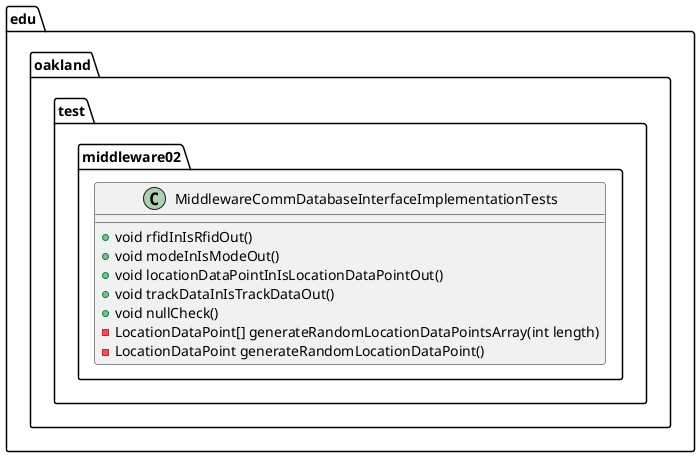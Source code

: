 @startuml MiddlewareCommDatabaseInterfaceImplementationTests

package edu.oakland.test.middleware02 {
    class MiddlewareCommDatabaseInterfaceImplementationTests {
        + void rfidInIsRfidOut()
        + void modeInIsModeOut()
        + void locationDataPointInIsLocationDataPointOut()
        + void trackDataInIsTrackDataOut()
        + void nullCheck()
        - LocationDataPoint[] generateRandomLocationDataPointsArray(int length)
        - LocationDataPoint generateRandomLocationDataPoint()
    }
}

@enduml
